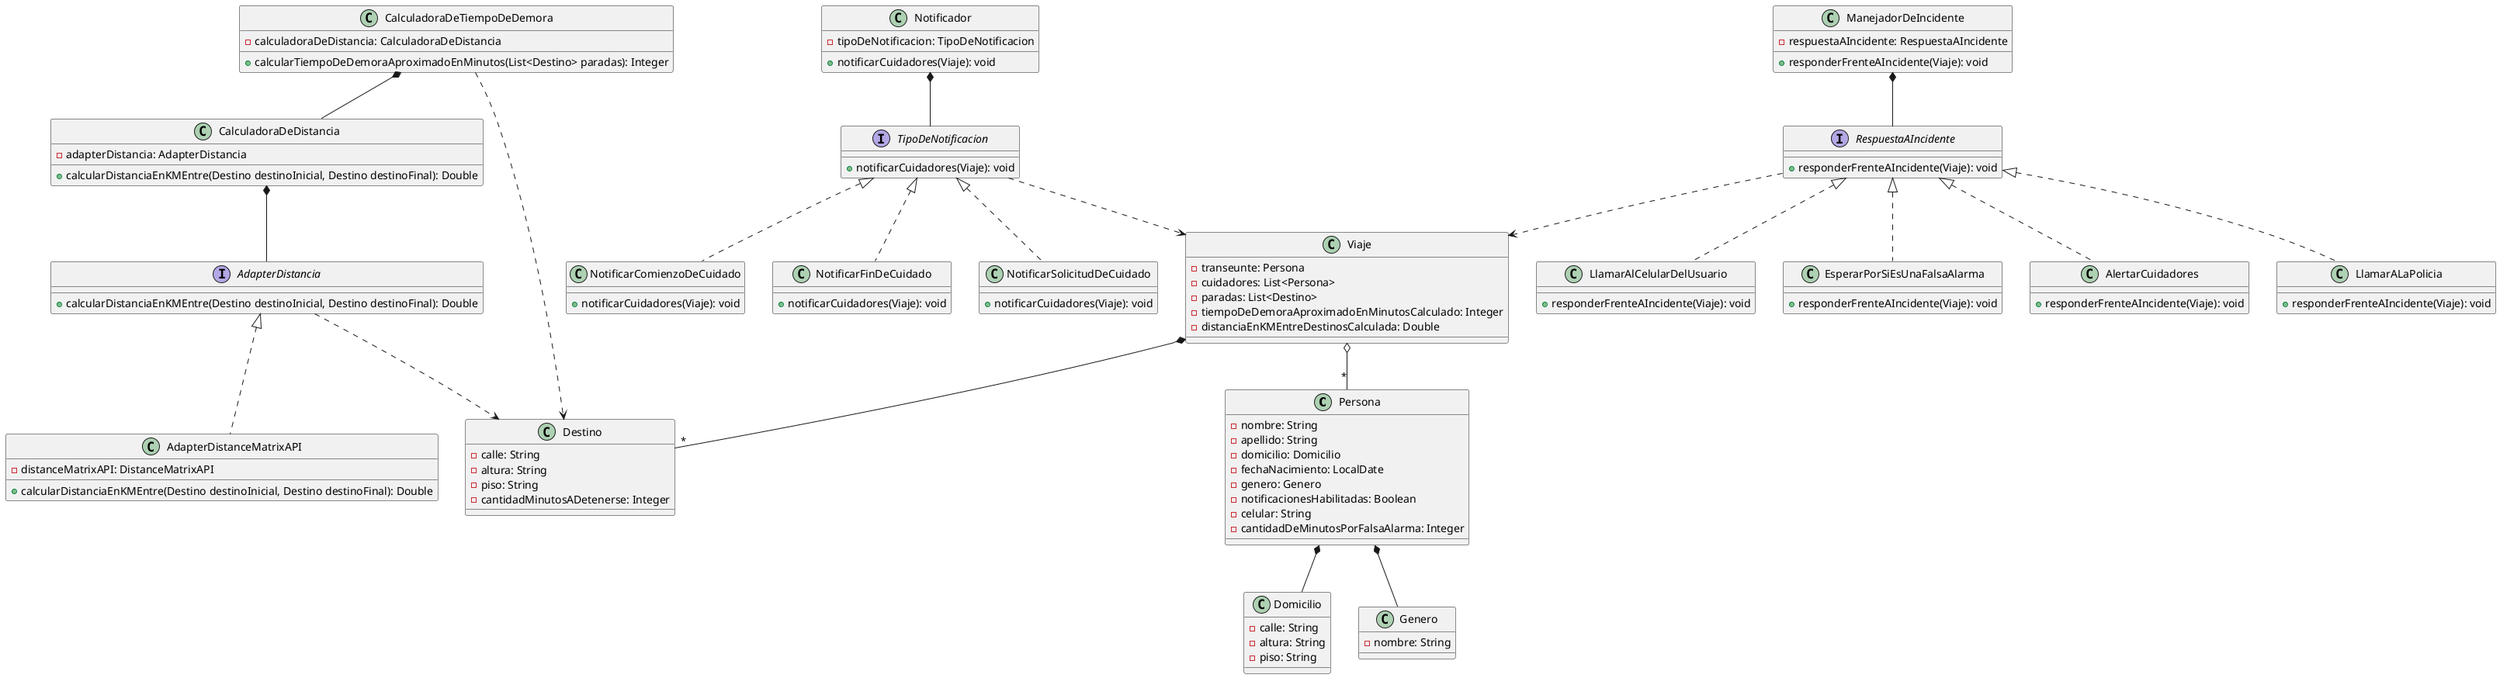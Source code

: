 @startuml

Persona *-- Domicilio
Persona *-- Genero

Viaje o-- "*" Persona
Viaje *-- "*" Destino

CalculadoraDeDistancia *-- AdapterDistancia
AdapterDistancia <|.. AdapterDistanceMatrixAPI
AdapterDistancia ..> Destino

Notificador *-- TipoDeNotificacion
TipoDeNotificacion <|.. NotificarSolicitudDeCuidado
TipoDeNotificacion <|.. NotificarComienzoDeCuidado
TipoDeNotificacion <|.. NotificarFinDeCuidado
TipoDeNotificacion ..> Viaje

ManejadorDeIncidente *-- RespuestaAIncidente
RespuestaAIncidente <|.. AlertarCuidadores
RespuestaAIncidente <|.. LlamarALaPolicia
RespuestaAIncidente <|.. LlamarAlCelularDelUsuario
RespuestaAIncidente <|.. EsperarPorSiEsUnaFalsaAlarma
RespuestaAIncidente ..> Viaje

CalculadoraDeTiempoDeDemora ..> Destino
CalculadoraDeTiempoDeDemora *-- CalculadoraDeDistancia

class Persona {
 -nombre: String
 -apellido: String
 -domicilio: Domicilio
 -fechaNacimiento: LocalDate
 -genero: Genero
 -notificacionesHabilitadas: Boolean
 -celular: String
 -cantidadDeMinutosPorFalsaAlarma: Integer
}

class Domicilio{
 -calle: String
 -altura: String
 -piso: String
}

class Destino{
 -calle: String
 -altura: String
 -piso: String
 -cantidadMinutosADetenerse: Integer
}

class Genero{
 -nombre: String
}

class Viaje{
 -transeunte: Persona
 -cuidadores: List<Persona>
 -paradas: List<Destino>
 -tiempoDeDemoraAproximadoEnMinutosCalculado: Integer
 -distanciaEnKMEntreDestinosCalculada: Double
}

class CalculadoraDeTiempoDeDemora{
 -calculadoraDeDistancia: CalculadoraDeDistancia
 +calcularTiempoDeDemoraAproximadoEnMinutos(List<Destino> paradas): Integer
}

class CalculadoraDeDistancia{
 -adapterDistancia: AdapterDistancia
 +calcularDistanciaEnKMEntre(Destino destinoInicial, Destino destinoFinal): Double
}

interface AdapterDistancia{
 +calcularDistanciaEnKMEntre(Destino destinoInicial, Destino destinoFinal): Double
}

class AdapterDistanceMatrixAPI{
 -distanceMatrixAPI: DistanceMatrixAPI
 +calcularDistanciaEnKMEntre(Destino destinoInicial, Destino destinoFinal): Double
}

class Notificador{
 -tipoDeNotificacion: TipoDeNotificacion
 +notificarCuidadores(Viaje): void
}

interface TipoDeNotificacion{
 +notificarCuidadores(Viaje): void
}

class NotificarSolicitudDeCuidado{
 +notificarCuidadores(Viaje): void
}

class NotificarComienzoDeCuidado{
 +notificarCuidadores(Viaje): void
}

class NotificarFinDeCuidado{
 +notificarCuidadores(Viaje): void
}

class ManejadorDeIncidente{
 -respuestaAIncidente: RespuestaAIncidente
 +responderFrenteAIncidente(Viaje): void
}

interface RespuestaAIncidente{
 +responderFrenteAIncidente(Viaje): void
}

class AlertarCuidadores{
 +responderFrenteAIncidente(Viaje): void
}

class LlamarALaPolicia{
 +responderFrenteAIncidente(Viaje): void
}

class LlamarAlCelularDelUsuario{
 +responderFrenteAIncidente(Viaje): void
}

class EsperarPorSiEsUnaFalsaAlarma{
 +responderFrenteAIncidente(Viaje): void
}

@enduml